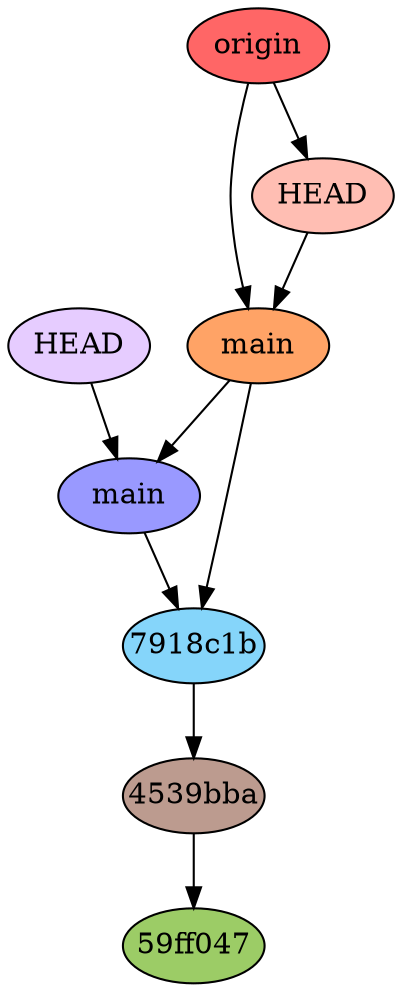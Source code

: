 digraph auto {
	graph [bgcolor=transparent]
	node [fixedsize=true style=filled width=0.95]
	"59ff0473de6557a5706614820b98d63a71ca4552" [label="59ff047" fillcolor="#9ccc66"]
	"4539bba356a8468657dca4d5a29aa02e20397a21" [label="4539bba" fillcolor="#bc9b8f"]
	"4539bba356a8468657dca4d5a29aa02e20397a21" -> "59ff0473de6557a5706614820b98d63a71ca4552"
	"7918c1b3ada31f31f1264338de01fe6f9b42dd62" [label="7918c1b" fillcolor="#85d5fa"]
	"7918c1b3ada31f31f1264338de01fe6f9b42dd62" -> "4539bba356a8468657dca4d5a29aa02e20397a21"
	main [label=main fillcolor="#9999ff"]
	main -> "7918c1b3ada31f31f1264338de01fe6f9b42dd62"
	HEAD [label=HEAD fillcolor="#e6ccff"]
	HEAD -> main
	"origin/main" [label=main fillcolor="#ffa366"]
	"origin/main" -> "7918c1b3ada31f31f1264338de01fe6f9b42dd62"
	"origin/HEAD" [label=HEAD fillcolor="#ffbeb3"]
	"origin/HEAD" -> "origin/main"
	origin [label=origin fillcolor="#ff6666"]
	origin -> "origin/main"
	origin -> "origin/HEAD"
	"origin/main" -> main
}
